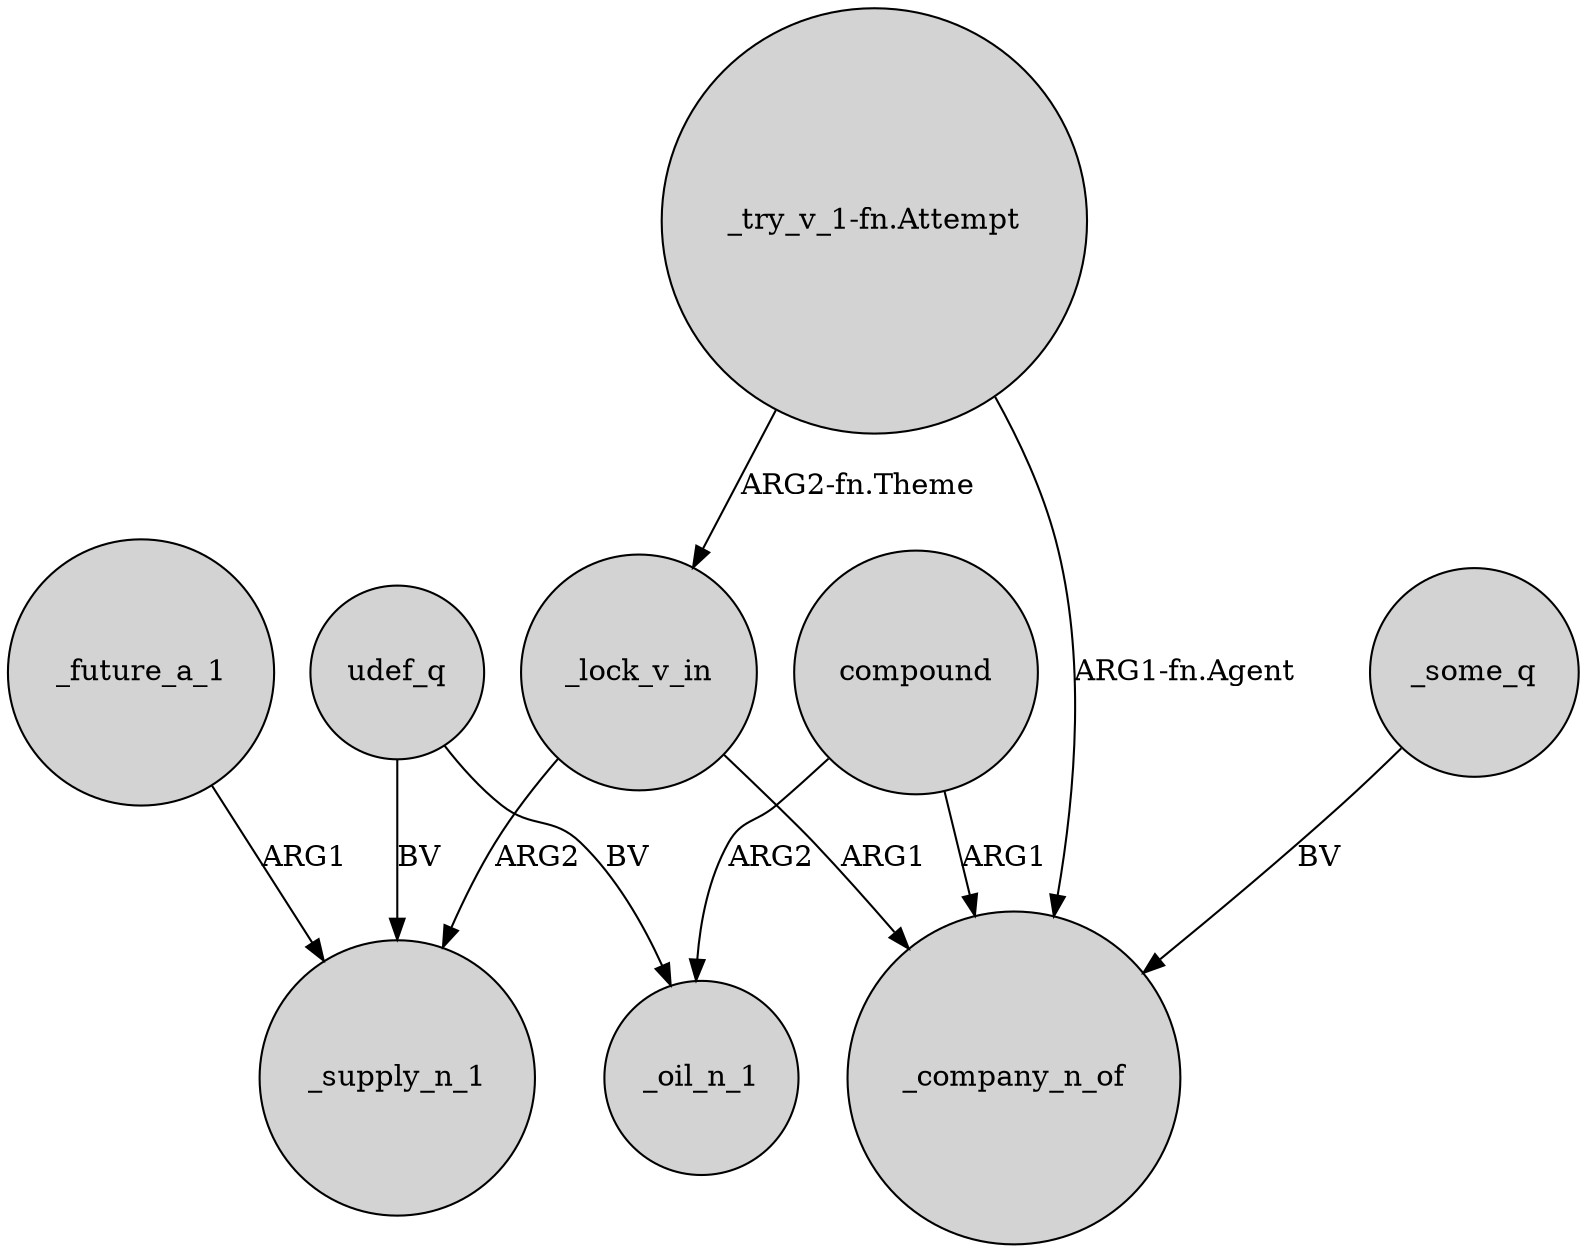 digraph {
	node [shape=circle style=filled]
	_future_a_1 -> _supply_n_1 [label=ARG1]
	"_try_v_1-fn.Attempt" -> _lock_v_in [label="ARG2-fn.Theme"]
	_some_q -> _company_n_of [label=BV]
	"_try_v_1-fn.Attempt" -> _company_n_of [label="ARG1-fn.Agent"]
	udef_q -> _supply_n_1 [label=BV]
	_lock_v_in -> _company_n_of [label=ARG1]
	_lock_v_in -> _supply_n_1 [label=ARG2]
	udef_q -> _oil_n_1 [label=BV]
	compound -> _company_n_of [label=ARG1]
	compound -> _oil_n_1 [label=ARG2]
}
